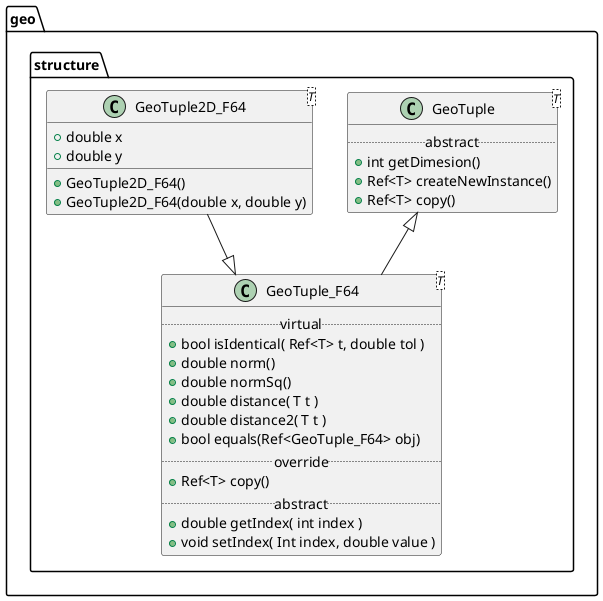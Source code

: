 @startuml
namespace geo.structure {

class GeoTuple<T> {
    .. abstract ..
    +int getDimesion()
    +Ref<T> createNewInstance()
    +Ref<T> copy()
}

GeoTuple <|-- GeoTuple_F64
class GeoTuple_F64<T> {
    .. virtual ..
    +bool isIdentical( Ref<T> t, double tol )
    +double norm()
    +double normSq()
    +double distance( T t )
    +double distance2( T t )
    +bool equals(Ref<GeoTuple_F64> obj)
    .. override ..
    +Ref<T> copy()
    .. abstract ..
    +double getIndex( int index )
    +void setIndex( Int index, double value )
}

GeoTuple2D_F64 --|> GeoTuple_F64
class GeoTuple2D_F64<T> {
    +double x
    +double y
    +GeoTuple2D_F64()
    +GeoTuple2D_F64(double x, double y)
}

}

@enduml
